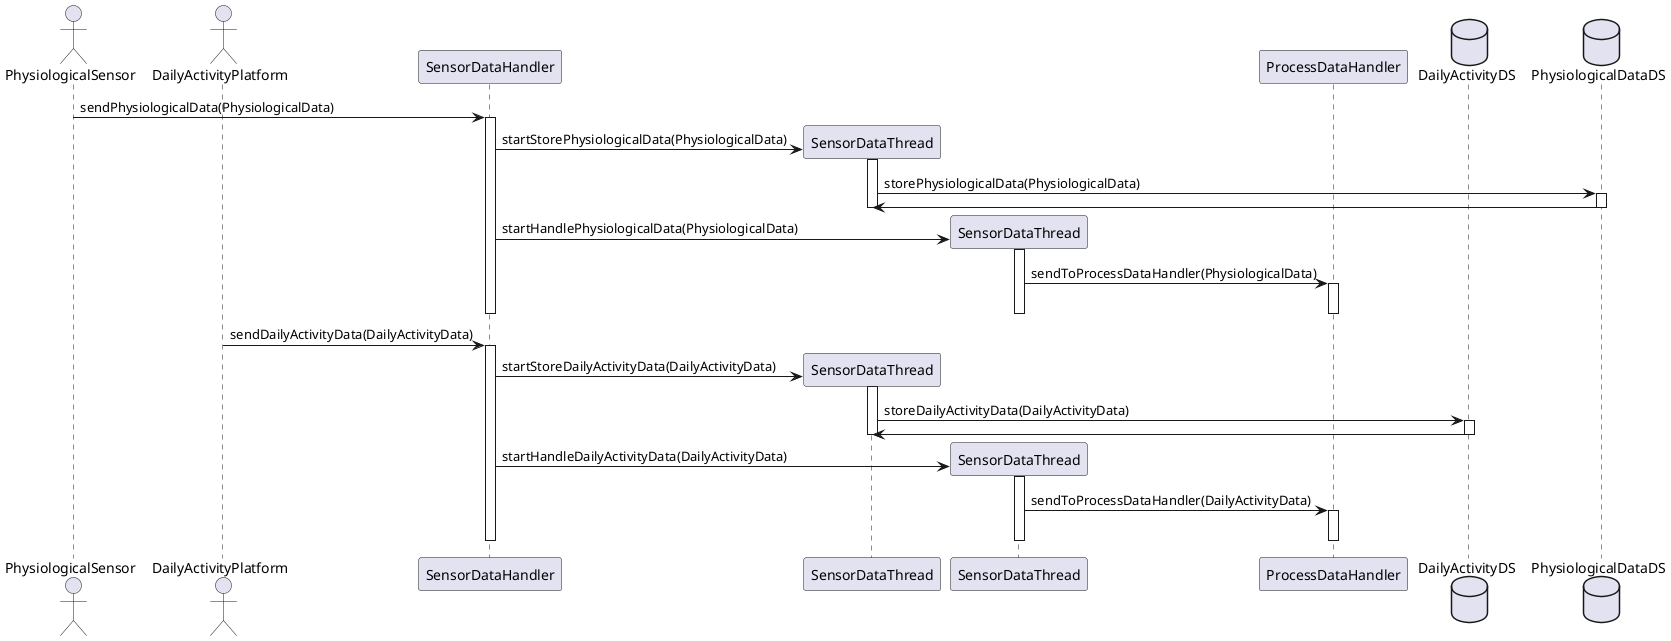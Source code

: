 @startuml alerts
actor PhysiologicalSensor as PS
actor DailyActivityPlatform as DAP
participant SensorDataHandler as SDH
participant SensorDataThread as SDT1
participant SensorDataThread as SDT2
participant ProcessDataHandler as PDH
database DailyActivityDS
database PhysiologicalDataDS


PS -> SDH : sendPhysiologicalData(PhysiologicalData)
activate SDH

SDH -> SDT1 ** : startStorePhysiologicalData(PhysiologicalData)
activate SDT1
SDT1 -> PhysiologicalDataDS ++ : storePhysiologicalData(PhysiologicalData)
SDT1 <- PhysiologicalDataDS --

deactivate SDT1

SDH -> SDT2 ** : startHandlePhysiologicalData(PhysiologicalData)
activate SDT2
SDT2 -> PDH ++ : sendToProcessDataHandler(PhysiologicalData)
deactivate PDH
deactivate SDT2
deactivate SDH

DAP -> SDH : sendDailyActivityData(DailyActivityData)
activate SDH

SDH -> SDT1 ** : startStoreDailyActivityData(DailyActivityData)
activate SDT1
SDT1 -> DailyActivityDS ++ : storeDailyActivityData(DailyActivityData)
SDT1 <- DailyActivityDS --

deactivate SDT1

SDH -> SDT2 ** : startHandleDailyActivityData(DailyActivityData)
activate SDT2
SDT2 -> PDH ++ : sendToProcessDataHandler(DailyActivityData)
deactivate PDH
deactivate SDT2
deactivate SDH
